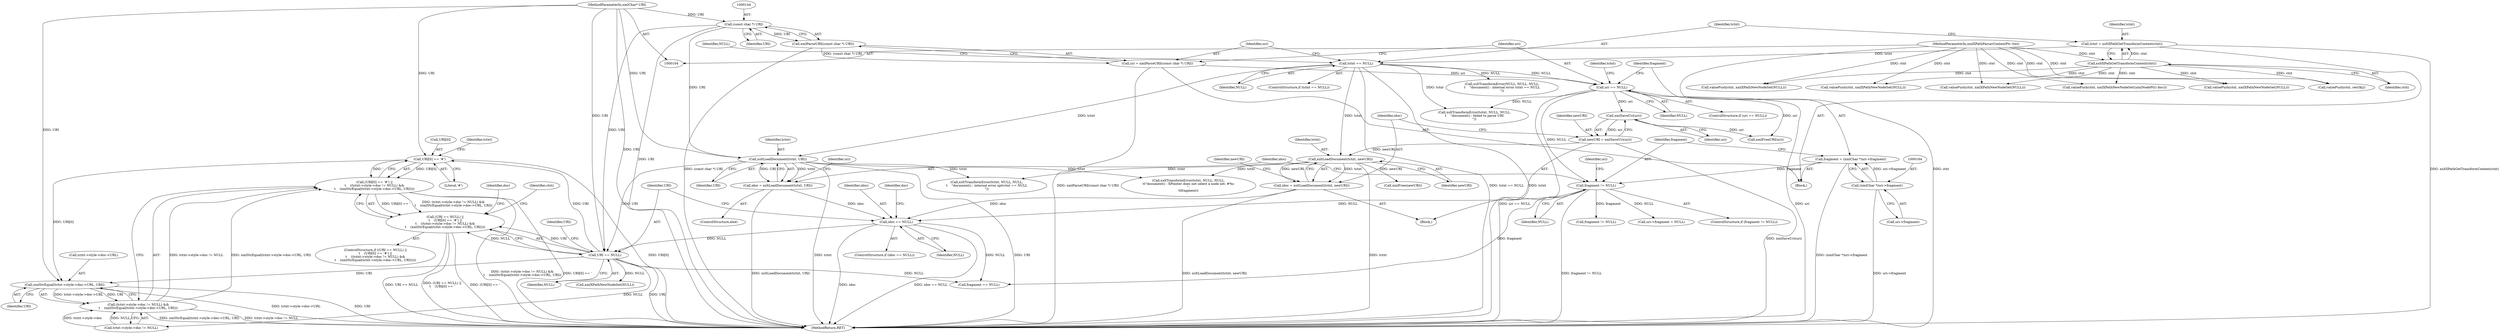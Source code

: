 digraph "0_Chrome_96dbafe288dbe2f0cc45fa3c39daf6d0c37acbab_14@array" {
"1000209" [label="(Call,URI[0] == '#')"];
"1000205" [label="(Call,URI == NULL)"];
"1000193" [label="(Call,xsltLoadDocument(tctxt, URI))"];
"1000126" [label="(Call,tctxt == NULL)"];
"1000121" [label="(Call,tctxt = xsltXPathGetTransformContext(ctxt))"];
"1000123" [label="(Call,xsltXPathGetTransformContext(ctxt))"];
"1000105" [label="(MethodParameterIn,xmlXPathParserContextPtr ctxt)"];
"1000143" [label="(Call,(const char *) URI)"];
"1000106" [label="(MethodParameterIn,xmlChar* URI)"];
"1000199" [label="(Call,idoc == NULL)"];
"1000183" [label="(Call,idoc = xsltLoadDocument(tctxt, newURI))"];
"1000185" [label="(Call,xsltLoadDocument(tctxt, newURI))"];
"1000179" [label="(Call,newURI = xmlSaveUri(uri))"];
"1000181" [label="(Call,xmlSaveUri(uri))"];
"1000147" [label="(Call,uri == NULL)"];
"1000140" [label="(Call,uri = xmlParseURI((const char *) URI))"];
"1000142" [label="(Call,xmlParseURI((const char *) URI))"];
"1000191" [label="(Call,idoc = xsltLoadDocument(tctxt, URI))"];
"1000169" [label="(Call,fragment != NULL)"];
"1000161" [label="(Call,fragment = (xmlChar *)uri->fragment)"];
"1000163" [label="(Call,(xmlChar *)uri->fragment)"];
"1000208" [label="(Call,(URI[0] == '#') ||\n\t    ((tctxt->style->doc != NULL) &&\n\t    (xmlStrEqual(tctxt->style->doc->URL, URI))))"];
"1000204" [label="(Call,(URI == NULL) ||\n\t    (URI[0] == '#') ||\n\t    ((tctxt->style->doc != NULL) &&\n\t    (xmlStrEqual(tctxt->style->doc->URL, URI))))"];
"1000222" [label="(Call,xmlStrEqual(tctxt->style->doc->URL, URI))"];
"1000214" [label="(Call,(tctxt->style->doc != NULL) &&\n\t    (xmlStrEqual(tctxt->style->doc->URL, URI)))"];
"1000147" [label="(Call,uri == NULL)"];
"1000203" [label="(ControlStructure,if ((URI == NULL) ||\n\t    (URI[0] == '#') ||\n\t    ((tctxt->style->doc != NULL) &&\n\t    (xmlStrEqual(tctxt->style->doc->URL, URI)))))"];
"1000246" [label="(Call,fragment != NULL)"];
"1000142" [label="(Call,xmlParseURI((const char *) URI))"];
"1000332" [label="(Call,valuePush(ctxt, xmlXPathNewNodeSet(NULL)))"];
"1000127" [label="(Identifier,tctxt)"];
"1000145" [label="(Identifier,URI)"];
"1000126" [label="(Call,tctxt == NULL)"];
"1000204" [label="(Call,(URI == NULL) ||\n\t    (URI[0] == '#') ||\n\t    ((tctxt->style->doc != NULL) &&\n\t    (xmlStrEqual(tctxt->style->doc->URL, URI))))"];
"1000192" [label="(Identifier,idoc)"];
"1000213" [label="(Literal,'#')"];
"1000194" [label="(Identifier,tctxt)"];
"1000131" [label="(Identifier,NULL)"];
"1000243" [label="(Call,xmlXPathNewNodeSet(NULL))"];
"1000215" [label="(Call,tctxt->style->doc != NULL)"];
"1000263" [label="(Call,valuePush(ctxt, xmlXPathNewNodeSet((xmlNodePtr) doc)))"];
"1000163" [label="(Call,(xmlChar *)uri->fragment)"];
"1000170" [label="(Identifier,fragment)"];
"1000195" [label="(Identifier,URI)"];
"1000122" [label="(Identifier,tctxt)"];
"1000140" [label="(Call,uri = xmlParseURI((const char *) URI))"];
"1000156" [label="(Call,valuePush(ctxt, xmlXPathNewNodeSet(NULL)))"];
"1000141" [label="(Identifier,uri)"];
"1000196" [label="(Call,xmlFreeURI(uri))"];
"1000183" [label="(Call,idoc = xsltLoadDocument(tctxt, newURI))"];
"1000176" [label="(Identifier,uri)"];
"1000223" [label="(Call,tctxt->style->doc->URL)"];
"1000206" [label="(Identifier,URI)"];
"1000207" [label="(Identifier,NULL)"];
"1000180" [label="(Identifier,newURI)"];
"1000149" [label="(Identifier,NULL)"];
"1000125" [label="(ControlStructure,if (tctxt == NULL))"];
"1000135" [label="(Call,valuePush(ctxt, xmlXPathNewNodeSet(NULL)))"];
"1000179" [label="(Call,newURI = xmlSaveUri(uri))"];
"1000199" [label="(Call,idoc == NULL)"];
"1000230" [label="(Identifier,URI)"];
"1000124" [label="(Identifier,ctxt)"];
"1000181" [label="(Call,xmlSaveUri(uri))"];
"1000174" [label="(Call,uri->fragment = NULL)"];
"1000218" [label="(Identifier,tctxt)"];
"1000191" [label="(Call,idoc = xsltLoadDocument(tctxt, URI))"];
"1000210" [label="(Call,URI[0])"];
"1000123" [label="(Call,xsltXPathGetTransformContext(ctxt))"];
"1000105" [label="(MethodParameterIn,xmlXPathParserContextPtr ctxt)"];
"1000151" [label="(Call,xsltTransformError(tctxt, NULL, NULL,\n\t    \"document() : failed to parse URI\n\"))"];
"1000148" [label="(Identifier,uri)"];
"1000222" [label="(Call,xmlStrEqual(tctxt->style->doc->URL, URI))"];
"1000198" [label="(ControlStructure,if (idoc == NULL))"];
"1000184" [label="(Identifier,idoc)"];
"1000315" [label="(Call,xsltTransformError(tctxt, NULL, NULL,\n\t\t\"document() : XPointer does not select a node set: #%s\n\",\n\t\tfragment))"];
"1000165" [label="(Call,uri->fragment)"];
"1000146" [label="(ControlStructure,if (uri == NULL))"];
"1000208" [label="(Call,(URI[0] == '#') ||\n\t    ((tctxt->style->doc != NULL) &&\n\t    (xmlStrEqual(tctxt->style->doc->URL, URI))))"];
"1000254" [label="(Identifier,doc)"];
"1000182" [label="(Identifier,uri)"];
"1000211" [label="(Identifier,URI)"];
"1000209" [label="(Call,URI[0] == '#')"];
"1000259" [label="(Call,fragment == NULL)"];
"1000121" [label="(Call,tctxt = xsltXPathGetTransformContext(ctxt))"];
"1000152" [label="(Identifier,tctxt)"];
"1000169" [label="(Call,fragment != NULL)"];
"1000193" [label="(Call,xsltLoadDocument(tctxt, URI))"];
"1000186" [label="(Identifier,tctxt)"];
"1000197" [label="(Identifier,uri)"];
"1000205" [label="(Call,URI == NULL)"];
"1000190" [label="(ControlStructure,else)"];
"1000233" [label="(Identifier,doc)"];
"1000130" [label="(Call,xsltTransformError(NULL, NULL, NULL,\n\t    \"document() : internal error tctxt == NULL\n\"))"];
"1000161" [label="(Call,fragment = (xmlChar *)uri->fragment)"];
"1000143" [label="(Call,(const char *) URI)"];
"1000162" [label="(Identifier,fragment)"];
"1000185" [label="(Call,xsltLoadDocument(tctxt, newURI))"];
"1000172" [label="(Block,)"];
"1000322" [label="(Call,valuePush(ctxt, resObj))"];
"1000189" [label="(Identifier,newURI)"];
"1000242" [label="(Identifier,ctxt)"];
"1000201" [label="(Identifier,NULL)"];
"1000338" [label="(MethodReturn,RET)"];
"1000106" [label="(MethodParameterIn,xmlChar* URI)"];
"1000200" [label="(Identifier,idoc)"];
"1000241" [label="(Call,valuePush(ctxt, xmlXPathNewNodeSet(NULL)))"];
"1000107" [label="(Block,)"];
"1000128" [label="(Identifier,NULL)"];
"1000168" [label="(ControlStructure,if (fragment != NULL))"];
"1000188" [label="(Call,xmlFree(newURI))"];
"1000214" [label="(Call,(tctxt->style->doc != NULL) &&\n\t    (xmlStrEqual(tctxt->style->doc->URL, URI)))"];
"1000187" [label="(Identifier,newURI)"];
"1000171" [label="(Identifier,NULL)"];
"1000281" [label="(Call,xsltTransformError(tctxt, NULL, NULL,\n\t    \"document() : internal error xptrctxt == NULL\n\"))"];
"1000209" -> "1000208"  [label="AST: "];
"1000209" -> "1000213"  [label="CFG: "];
"1000210" -> "1000209"  [label="AST: "];
"1000213" -> "1000209"  [label="AST: "];
"1000218" -> "1000209"  [label="CFG: "];
"1000208" -> "1000209"  [label="CFG: "];
"1000209" -> "1000338"  [label="DDG: URI[0]"];
"1000209" -> "1000208"  [label="DDG: URI[0]"];
"1000209" -> "1000208"  [label="DDG: '"];
"1000205" -> "1000209"  [label="DDG: URI"];
"1000106" -> "1000209"  [label="DDG: URI"];
"1000209" -> "1000222"  [label="DDG: URI[0]"];
"1000205" -> "1000204"  [label="AST: "];
"1000205" -> "1000207"  [label="CFG: "];
"1000206" -> "1000205"  [label="AST: "];
"1000207" -> "1000205"  [label="AST: "];
"1000211" -> "1000205"  [label="CFG: "];
"1000204" -> "1000205"  [label="CFG: "];
"1000205" -> "1000338"  [label="DDG: URI"];
"1000205" -> "1000204"  [label="DDG: URI"];
"1000205" -> "1000204"  [label="DDG: NULL"];
"1000193" -> "1000205"  [label="DDG: URI"];
"1000143" -> "1000205"  [label="DDG: URI"];
"1000106" -> "1000205"  [label="DDG: URI"];
"1000199" -> "1000205"  [label="DDG: NULL"];
"1000205" -> "1000215"  [label="DDG: NULL"];
"1000205" -> "1000222"  [label="DDG: URI"];
"1000205" -> "1000243"  [label="DDG: NULL"];
"1000205" -> "1000259"  [label="DDG: NULL"];
"1000193" -> "1000191"  [label="AST: "];
"1000193" -> "1000195"  [label="CFG: "];
"1000194" -> "1000193"  [label="AST: "];
"1000195" -> "1000193"  [label="AST: "];
"1000191" -> "1000193"  [label="CFG: "];
"1000193" -> "1000338"  [label="DDG: tctxt"];
"1000193" -> "1000338"  [label="DDG: URI"];
"1000193" -> "1000191"  [label="DDG: tctxt"];
"1000193" -> "1000191"  [label="DDG: URI"];
"1000126" -> "1000193"  [label="DDG: tctxt"];
"1000143" -> "1000193"  [label="DDG: URI"];
"1000106" -> "1000193"  [label="DDG: URI"];
"1000193" -> "1000281"  [label="DDG: tctxt"];
"1000193" -> "1000315"  [label="DDG: tctxt"];
"1000126" -> "1000125"  [label="AST: "];
"1000126" -> "1000128"  [label="CFG: "];
"1000127" -> "1000126"  [label="AST: "];
"1000128" -> "1000126"  [label="AST: "];
"1000131" -> "1000126"  [label="CFG: "];
"1000141" -> "1000126"  [label="CFG: "];
"1000126" -> "1000338"  [label="DDG: tctxt == NULL"];
"1000126" -> "1000338"  [label="DDG: tctxt"];
"1000121" -> "1000126"  [label="DDG: tctxt"];
"1000126" -> "1000130"  [label="DDG: NULL"];
"1000126" -> "1000147"  [label="DDG: NULL"];
"1000126" -> "1000151"  [label="DDG: tctxt"];
"1000126" -> "1000185"  [label="DDG: tctxt"];
"1000121" -> "1000107"  [label="AST: "];
"1000121" -> "1000123"  [label="CFG: "];
"1000122" -> "1000121"  [label="AST: "];
"1000123" -> "1000121"  [label="AST: "];
"1000127" -> "1000121"  [label="CFG: "];
"1000121" -> "1000338"  [label="DDG: xsltXPathGetTransformContext(ctxt)"];
"1000123" -> "1000121"  [label="DDG: ctxt"];
"1000123" -> "1000124"  [label="CFG: "];
"1000124" -> "1000123"  [label="AST: "];
"1000105" -> "1000123"  [label="DDG: ctxt"];
"1000123" -> "1000135"  [label="DDG: ctxt"];
"1000123" -> "1000156"  [label="DDG: ctxt"];
"1000123" -> "1000241"  [label="DDG: ctxt"];
"1000123" -> "1000263"  [label="DDG: ctxt"];
"1000123" -> "1000322"  [label="DDG: ctxt"];
"1000123" -> "1000332"  [label="DDG: ctxt"];
"1000105" -> "1000104"  [label="AST: "];
"1000105" -> "1000338"  [label="DDG: ctxt"];
"1000105" -> "1000135"  [label="DDG: ctxt"];
"1000105" -> "1000156"  [label="DDG: ctxt"];
"1000105" -> "1000241"  [label="DDG: ctxt"];
"1000105" -> "1000263"  [label="DDG: ctxt"];
"1000105" -> "1000322"  [label="DDG: ctxt"];
"1000105" -> "1000332"  [label="DDG: ctxt"];
"1000143" -> "1000142"  [label="AST: "];
"1000143" -> "1000145"  [label="CFG: "];
"1000144" -> "1000143"  [label="AST: "];
"1000145" -> "1000143"  [label="AST: "];
"1000142" -> "1000143"  [label="CFG: "];
"1000143" -> "1000338"  [label="DDG: URI"];
"1000143" -> "1000142"  [label="DDG: URI"];
"1000106" -> "1000143"  [label="DDG: URI"];
"1000106" -> "1000104"  [label="AST: "];
"1000106" -> "1000338"  [label="DDG: URI"];
"1000106" -> "1000222"  [label="DDG: URI"];
"1000199" -> "1000198"  [label="AST: "];
"1000199" -> "1000201"  [label="CFG: "];
"1000200" -> "1000199"  [label="AST: "];
"1000201" -> "1000199"  [label="AST: "];
"1000206" -> "1000199"  [label="CFG: "];
"1000254" -> "1000199"  [label="CFG: "];
"1000199" -> "1000338"  [label="DDG: idoc"];
"1000199" -> "1000338"  [label="DDG: idoc == NULL"];
"1000183" -> "1000199"  [label="DDG: idoc"];
"1000191" -> "1000199"  [label="DDG: idoc"];
"1000169" -> "1000199"  [label="DDG: NULL"];
"1000199" -> "1000259"  [label="DDG: NULL"];
"1000183" -> "1000172"  [label="AST: "];
"1000183" -> "1000185"  [label="CFG: "];
"1000184" -> "1000183"  [label="AST: "];
"1000185" -> "1000183"  [label="AST: "];
"1000189" -> "1000183"  [label="CFG: "];
"1000183" -> "1000338"  [label="DDG: xsltLoadDocument(tctxt, newURI)"];
"1000185" -> "1000183"  [label="DDG: tctxt"];
"1000185" -> "1000183"  [label="DDG: newURI"];
"1000185" -> "1000187"  [label="CFG: "];
"1000186" -> "1000185"  [label="AST: "];
"1000187" -> "1000185"  [label="AST: "];
"1000185" -> "1000338"  [label="DDG: tctxt"];
"1000179" -> "1000185"  [label="DDG: newURI"];
"1000185" -> "1000188"  [label="DDG: newURI"];
"1000185" -> "1000281"  [label="DDG: tctxt"];
"1000185" -> "1000315"  [label="DDG: tctxt"];
"1000179" -> "1000172"  [label="AST: "];
"1000179" -> "1000181"  [label="CFG: "];
"1000180" -> "1000179"  [label="AST: "];
"1000181" -> "1000179"  [label="AST: "];
"1000184" -> "1000179"  [label="CFG: "];
"1000179" -> "1000338"  [label="DDG: xmlSaveUri(uri)"];
"1000181" -> "1000179"  [label="DDG: uri"];
"1000181" -> "1000182"  [label="CFG: "];
"1000182" -> "1000181"  [label="AST: "];
"1000147" -> "1000181"  [label="DDG: uri"];
"1000181" -> "1000196"  [label="DDG: uri"];
"1000147" -> "1000146"  [label="AST: "];
"1000147" -> "1000149"  [label="CFG: "];
"1000148" -> "1000147"  [label="AST: "];
"1000149" -> "1000147"  [label="AST: "];
"1000152" -> "1000147"  [label="CFG: "];
"1000162" -> "1000147"  [label="CFG: "];
"1000147" -> "1000338"  [label="DDG: uri"];
"1000147" -> "1000338"  [label="DDG: uri == NULL"];
"1000140" -> "1000147"  [label="DDG: uri"];
"1000147" -> "1000151"  [label="DDG: NULL"];
"1000147" -> "1000169"  [label="DDG: NULL"];
"1000147" -> "1000196"  [label="DDG: uri"];
"1000140" -> "1000107"  [label="AST: "];
"1000140" -> "1000142"  [label="CFG: "];
"1000141" -> "1000140"  [label="AST: "];
"1000142" -> "1000140"  [label="AST: "];
"1000148" -> "1000140"  [label="CFG: "];
"1000140" -> "1000338"  [label="DDG: xmlParseURI((const char *) URI)"];
"1000142" -> "1000140"  [label="DDG: (const char *) URI"];
"1000142" -> "1000338"  [label="DDG: (const char *) URI"];
"1000191" -> "1000190"  [label="AST: "];
"1000192" -> "1000191"  [label="AST: "];
"1000197" -> "1000191"  [label="CFG: "];
"1000191" -> "1000338"  [label="DDG: xsltLoadDocument(tctxt, URI)"];
"1000169" -> "1000168"  [label="AST: "];
"1000169" -> "1000171"  [label="CFG: "];
"1000170" -> "1000169"  [label="AST: "];
"1000171" -> "1000169"  [label="AST: "];
"1000176" -> "1000169"  [label="CFG: "];
"1000192" -> "1000169"  [label="CFG: "];
"1000169" -> "1000338"  [label="DDG: fragment != NULL"];
"1000161" -> "1000169"  [label="DDG: fragment"];
"1000169" -> "1000174"  [label="DDG: NULL"];
"1000169" -> "1000246"  [label="DDG: fragment"];
"1000169" -> "1000259"  [label="DDG: fragment"];
"1000161" -> "1000107"  [label="AST: "];
"1000161" -> "1000163"  [label="CFG: "];
"1000162" -> "1000161"  [label="AST: "];
"1000163" -> "1000161"  [label="AST: "];
"1000170" -> "1000161"  [label="CFG: "];
"1000161" -> "1000338"  [label="DDG: (xmlChar *)uri->fragment"];
"1000163" -> "1000161"  [label="DDG: uri->fragment"];
"1000163" -> "1000165"  [label="CFG: "];
"1000164" -> "1000163"  [label="AST: "];
"1000165" -> "1000163"  [label="AST: "];
"1000163" -> "1000338"  [label="DDG: uri->fragment"];
"1000208" -> "1000204"  [label="AST: "];
"1000208" -> "1000214"  [label="CFG: "];
"1000214" -> "1000208"  [label="AST: "];
"1000204" -> "1000208"  [label="CFG: "];
"1000208" -> "1000338"  [label="DDG: URI[0] == '"];
"1000208" -> "1000338"  [label="DDG: (tctxt->style->doc != NULL) &&\n\t    (xmlStrEqual(tctxt->style->doc->URL, URI))"];
"1000208" -> "1000204"  [label="DDG: URI[0] == '"];
"1000208" -> "1000204"  [label="DDG: (tctxt->style->doc != NULL) &&\n\t    (xmlStrEqual(tctxt->style->doc->URL, URI))"];
"1000214" -> "1000208"  [label="DDG: tctxt->style->doc != NULL"];
"1000214" -> "1000208"  [label="DDG: xmlStrEqual(tctxt->style->doc->URL, URI)"];
"1000204" -> "1000203"  [label="AST: "];
"1000233" -> "1000204"  [label="CFG: "];
"1000242" -> "1000204"  [label="CFG: "];
"1000204" -> "1000338"  [label="DDG: (URI[0] == '"];
"1000204" -> "1000338"  [label="DDG: URI == NULL"];
"1000204" -> "1000338"  [label="DDG: (URI == NULL) ||\n\t    (URI[0] == '"];
"1000222" -> "1000214"  [label="AST: "];
"1000222" -> "1000230"  [label="CFG: "];
"1000223" -> "1000222"  [label="AST: "];
"1000230" -> "1000222"  [label="AST: "];
"1000214" -> "1000222"  [label="CFG: "];
"1000222" -> "1000338"  [label="DDG: tctxt->style->doc->URL"];
"1000222" -> "1000338"  [label="DDG: URI"];
"1000222" -> "1000214"  [label="DDG: tctxt->style->doc->URL"];
"1000222" -> "1000214"  [label="DDG: URI"];
"1000214" -> "1000215"  [label="CFG: "];
"1000215" -> "1000214"  [label="AST: "];
"1000214" -> "1000338"  [label="DDG: xmlStrEqual(tctxt->style->doc->URL, URI)"];
"1000214" -> "1000338"  [label="DDG: tctxt->style->doc != NULL"];
"1000215" -> "1000214"  [label="DDG: tctxt->style->doc"];
"1000215" -> "1000214"  [label="DDG: NULL"];
}
